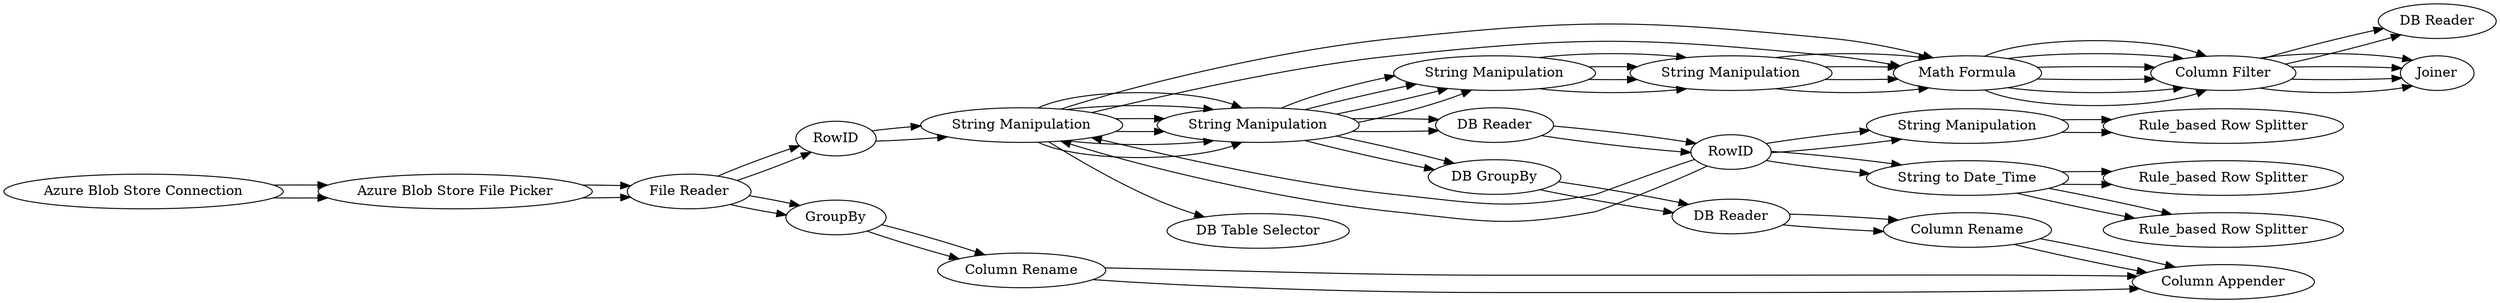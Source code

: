 digraph {
	7 [label="Microsoft SQL Server Connector"]
	75 [label="DB Table Selector"]
	1 [label="Azure Blob Store File Picker"]
	2 [label="Azure Blob Store Connection"]
	6 [label="File Reader"]
	7 [label="Microsoft SQL Server Connector"]
	8 [label="DB Table Selector"]
	11 [label="DB Table Selector"]
	12 [label="DB Query"]
	13 [label="DB Reader"]
	15 [label="DB Reader"]
	18 [label="DB GroupBy"]
	19 [label=GroupBy]
	20 [label="Column Appender"]
	21 [label="Column Rename"]
	22 [label="Column Rename"]
	7 [label="String Manipulation"]
	8 [label="String Manipulation"]
	9 [label="String Manipulation"]
	10 [label="String Manipulation"]
	11 [label="Math Formula"]
	12 [label="Column Filter"]
	25 [label="DB Reader"]
	7 [label="String Manipulation"]
	8 [label="String Manipulation"]
	9 [label="String Manipulation"]
	10 [label="String Manipulation"]
	11 [label="Math Formula"]
	12 [label="Column Filter"]
	27 [label=Joiner]
	28 [label=RowID]
	29 [label=RowID]
	30 [label="String Manipulation"]
	31 [label="Rule_based Row Splitter"]
	32 [label="String to Date_Time"]
	33 [label="Rule_based Row Splitter"]
	34 [label="Rule_based Row Splitter"]
	1 [label="Azure Blob Store File Picker"]
	2 [label="Azure Blob Store Connection"]
	6 [label="File Reader"]
	7 [label="Microsoft SQL Server Connector"]
	8 [label="DB Table Selector"]
	11 [label="DB Table Selector"]
	12 [label="DB Query"]
	13 [label="DB Reader"]
	15 [label="DB Reader"]
	18 [label="DB GroupBy"]
	19 [label=GroupBy]
	20 [label="Column Appender"]
	21 [label="Column Rename"]
	22 [label="Column Rename"]
	7 [label="String Manipulation"]
	8 [label="String Manipulation"]
	9 [label="String Manipulation"]
	10 [label="String Manipulation"]
	11 [label="Math Formula"]
	12 [label="Column Filter"]
	25 [label="DB Reader"]
	7 [label="String Manipulation"]
	8 [label="String Manipulation"]
	9 [label="String Manipulation"]
	10 [label="String Manipulation"]
	11 [label="Math Formula"]
	12 [label="Column Filter"]
	27 [label=Joiner]
	28 [label=RowID]
	29 [label=RowID]
	30 [label="String Manipulation"]
	31 [label="Rule_based Row Splitter"]
	32 [label="String to Date_Time"]
	33 [label="Rule_based Row Splitter"]
	34 [label="Rule_based Row Splitter"]
	7 -> 8
	8 -> 9
	9 -> 10
	10 -> 11
	11 -> 12
	7 -> 8
	8 -> 9
	9 -> 10
	10 -> 11
	11 -> 12
	1 -> 6
	2 -> 1
	6 -> 19
	6 -> 28
	7 -> 11
	7 -> 8
	8 -> 25
	8 -> 18
	11 -> 12
	12 -> 13
	15 -> 21
	18 -> 15
	19 -> 22
	21 -> 20
	22 -> 20
	12 -> 27
	25 -> 29
	12 -> 27
	28 -> 7
	29 -> 30
	29 -> 7
	29 -> 32
	30 -> 31
	32 -> 33
	32 -> 34
	7 -> 8
	8 -> 9
	9 -> 10
	10 -> 11
	11 -> 12
	7 -> 8
	8 -> 9
	9 -> 10
	10 -> 11
	11 -> 12
	1 -> 6
	2 -> 1
	6 -> 19
	6 -> 28
	7 -> 11
	7 -> 8
	8 -> 25
	8 -> 18
	11 -> 12
	12 -> 13
	15 -> 21
	18 -> 15
	19 -> 22
	21 -> 20
	22 -> 20
	12 -> 27
	25 -> 29
	12 -> 27
	28 -> 7
	29 -> 30
	29 -> 7
	29 -> 32
	30 -> 31
	32 -> 33
	32 -> 34
	7 -> 75
	rankdir=LR
}
